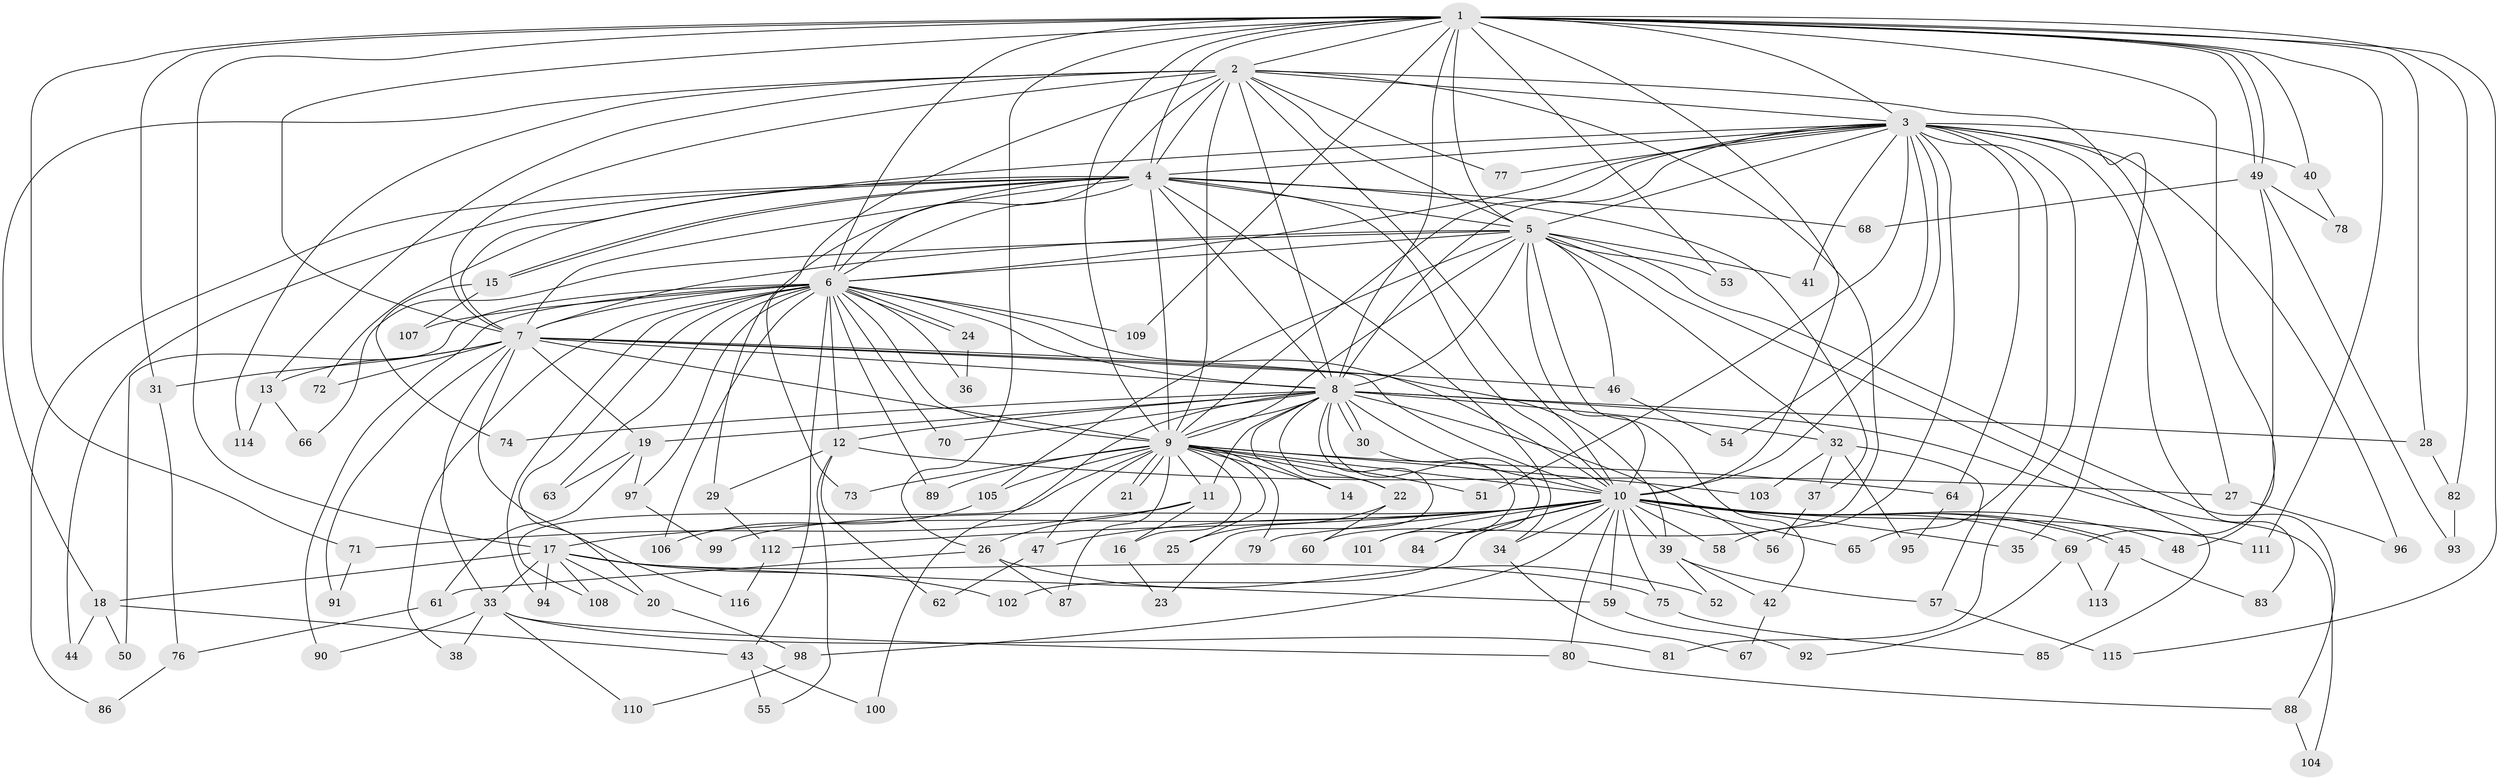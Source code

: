 // Generated by graph-tools (version 1.1) at 2025/49/03/09/25 03:49:35]
// undirected, 116 vertices, 257 edges
graph export_dot {
graph [start="1"]
  node [color=gray90,style=filled];
  1;
  2;
  3;
  4;
  5;
  6;
  7;
  8;
  9;
  10;
  11;
  12;
  13;
  14;
  15;
  16;
  17;
  18;
  19;
  20;
  21;
  22;
  23;
  24;
  25;
  26;
  27;
  28;
  29;
  30;
  31;
  32;
  33;
  34;
  35;
  36;
  37;
  38;
  39;
  40;
  41;
  42;
  43;
  44;
  45;
  46;
  47;
  48;
  49;
  50;
  51;
  52;
  53;
  54;
  55;
  56;
  57;
  58;
  59;
  60;
  61;
  62;
  63;
  64;
  65;
  66;
  67;
  68;
  69;
  70;
  71;
  72;
  73;
  74;
  75;
  76;
  77;
  78;
  79;
  80;
  81;
  82;
  83;
  84;
  85;
  86;
  87;
  88;
  89;
  90;
  91;
  92;
  93;
  94;
  95;
  96;
  97;
  98;
  99;
  100;
  101;
  102;
  103;
  104;
  105;
  106;
  107;
  108;
  109;
  110;
  111;
  112;
  113;
  114;
  115;
  116;
  1 -- 2;
  1 -- 3;
  1 -- 4;
  1 -- 5;
  1 -- 6;
  1 -- 7;
  1 -- 8;
  1 -- 9;
  1 -- 10;
  1 -- 17;
  1 -- 26;
  1 -- 28;
  1 -- 31;
  1 -- 40;
  1 -- 48;
  1 -- 49;
  1 -- 49;
  1 -- 53;
  1 -- 71;
  1 -- 82;
  1 -- 109;
  1 -- 111;
  1 -- 115;
  2 -- 3;
  2 -- 4;
  2 -- 5;
  2 -- 6;
  2 -- 7;
  2 -- 8;
  2 -- 9;
  2 -- 10;
  2 -- 13;
  2 -- 18;
  2 -- 35;
  2 -- 60;
  2 -- 73;
  2 -- 77;
  2 -- 114;
  3 -- 4;
  3 -- 5;
  3 -- 6;
  3 -- 7;
  3 -- 8;
  3 -- 9;
  3 -- 10;
  3 -- 27;
  3 -- 40;
  3 -- 41;
  3 -- 51;
  3 -- 54;
  3 -- 58;
  3 -- 64;
  3 -- 65;
  3 -- 77;
  3 -- 81;
  3 -- 83;
  3 -- 96;
  4 -- 5;
  4 -- 6;
  4 -- 7;
  4 -- 8;
  4 -- 9;
  4 -- 10;
  4 -- 15;
  4 -- 15;
  4 -- 29;
  4 -- 34;
  4 -- 37;
  4 -- 44;
  4 -- 68;
  4 -- 72;
  4 -- 86;
  5 -- 6;
  5 -- 7;
  5 -- 8;
  5 -- 9;
  5 -- 10;
  5 -- 32;
  5 -- 41;
  5 -- 42;
  5 -- 46;
  5 -- 53;
  5 -- 66;
  5 -- 85;
  5 -- 88;
  5 -- 105;
  6 -- 7;
  6 -- 8;
  6 -- 9;
  6 -- 10;
  6 -- 12;
  6 -- 20;
  6 -- 24;
  6 -- 24;
  6 -- 36;
  6 -- 38;
  6 -- 43;
  6 -- 50;
  6 -- 63;
  6 -- 70;
  6 -- 89;
  6 -- 90;
  6 -- 94;
  6 -- 97;
  6 -- 106;
  6 -- 107;
  6 -- 109;
  7 -- 8;
  7 -- 9;
  7 -- 10;
  7 -- 13;
  7 -- 19;
  7 -- 31;
  7 -- 33;
  7 -- 39;
  7 -- 46;
  7 -- 72;
  7 -- 91;
  7 -- 116;
  8 -- 9;
  8 -- 10;
  8 -- 11;
  8 -- 12;
  8 -- 14;
  8 -- 19;
  8 -- 22;
  8 -- 23;
  8 -- 28;
  8 -- 30;
  8 -- 30;
  8 -- 32;
  8 -- 56;
  8 -- 70;
  8 -- 74;
  8 -- 100;
  8 -- 101;
  8 -- 104;
  9 -- 10;
  9 -- 11;
  9 -- 14;
  9 -- 16;
  9 -- 21;
  9 -- 21;
  9 -- 22;
  9 -- 25;
  9 -- 47;
  9 -- 51;
  9 -- 64;
  9 -- 73;
  9 -- 79;
  9 -- 87;
  9 -- 89;
  9 -- 103;
  9 -- 105;
  9 -- 108;
  10 -- 17;
  10 -- 34;
  10 -- 35;
  10 -- 39;
  10 -- 45;
  10 -- 45;
  10 -- 47;
  10 -- 48;
  10 -- 58;
  10 -- 59;
  10 -- 65;
  10 -- 69;
  10 -- 75;
  10 -- 79;
  10 -- 80;
  10 -- 84;
  10 -- 98;
  10 -- 99;
  10 -- 101;
  10 -- 102;
  10 -- 111;
  10 -- 112;
  11 -- 16;
  11 -- 26;
  11 -- 71;
  12 -- 27;
  12 -- 29;
  12 -- 55;
  12 -- 62;
  13 -- 66;
  13 -- 114;
  15 -- 74;
  15 -- 107;
  16 -- 23;
  17 -- 18;
  17 -- 20;
  17 -- 33;
  17 -- 59;
  17 -- 75;
  17 -- 94;
  17 -- 102;
  17 -- 108;
  18 -- 43;
  18 -- 44;
  18 -- 50;
  19 -- 61;
  19 -- 63;
  19 -- 97;
  20 -- 98;
  22 -- 25;
  22 -- 60;
  24 -- 36;
  26 -- 52;
  26 -- 61;
  26 -- 87;
  27 -- 96;
  28 -- 82;
  29 -- 112;
  30 -- 84;
  31 -- 76;
  32 -- 37;
  32 -- 57;
  32 -- 95;
  32 -- 103;
  33 -- 38;
  33 -- 80;
  33 -- 81;
  33 -- 90;
  33 -- 110;
  34 -- 67;
  37 -- 56;
  39 -- 42;
  39 -- 52;
  39 -- 57;
  40 -- 78;
  42 -- 67;
  43 -- 55;
  43 -- 100;
  45 -- 83;
  45 -- 113;
  46 -- 54;
  47 -- 62;
  49 -- 68;
  49 -- 69;
  49 -- 78;
  49 -- 93;
  57 -- 115;
  59 -- 92;
  61 -- 76;
  64 -- 95;
  69 -- 92;
  69 -- 113;
  71 -- 91;
  75 -- 85;
  76 -- 86;
  80 -- 88;
  82 -- 93;
  88 -- 104;
  97 -- 99;
  98 -- 110;
  105 -- 106;
  112 -- 116;
}
